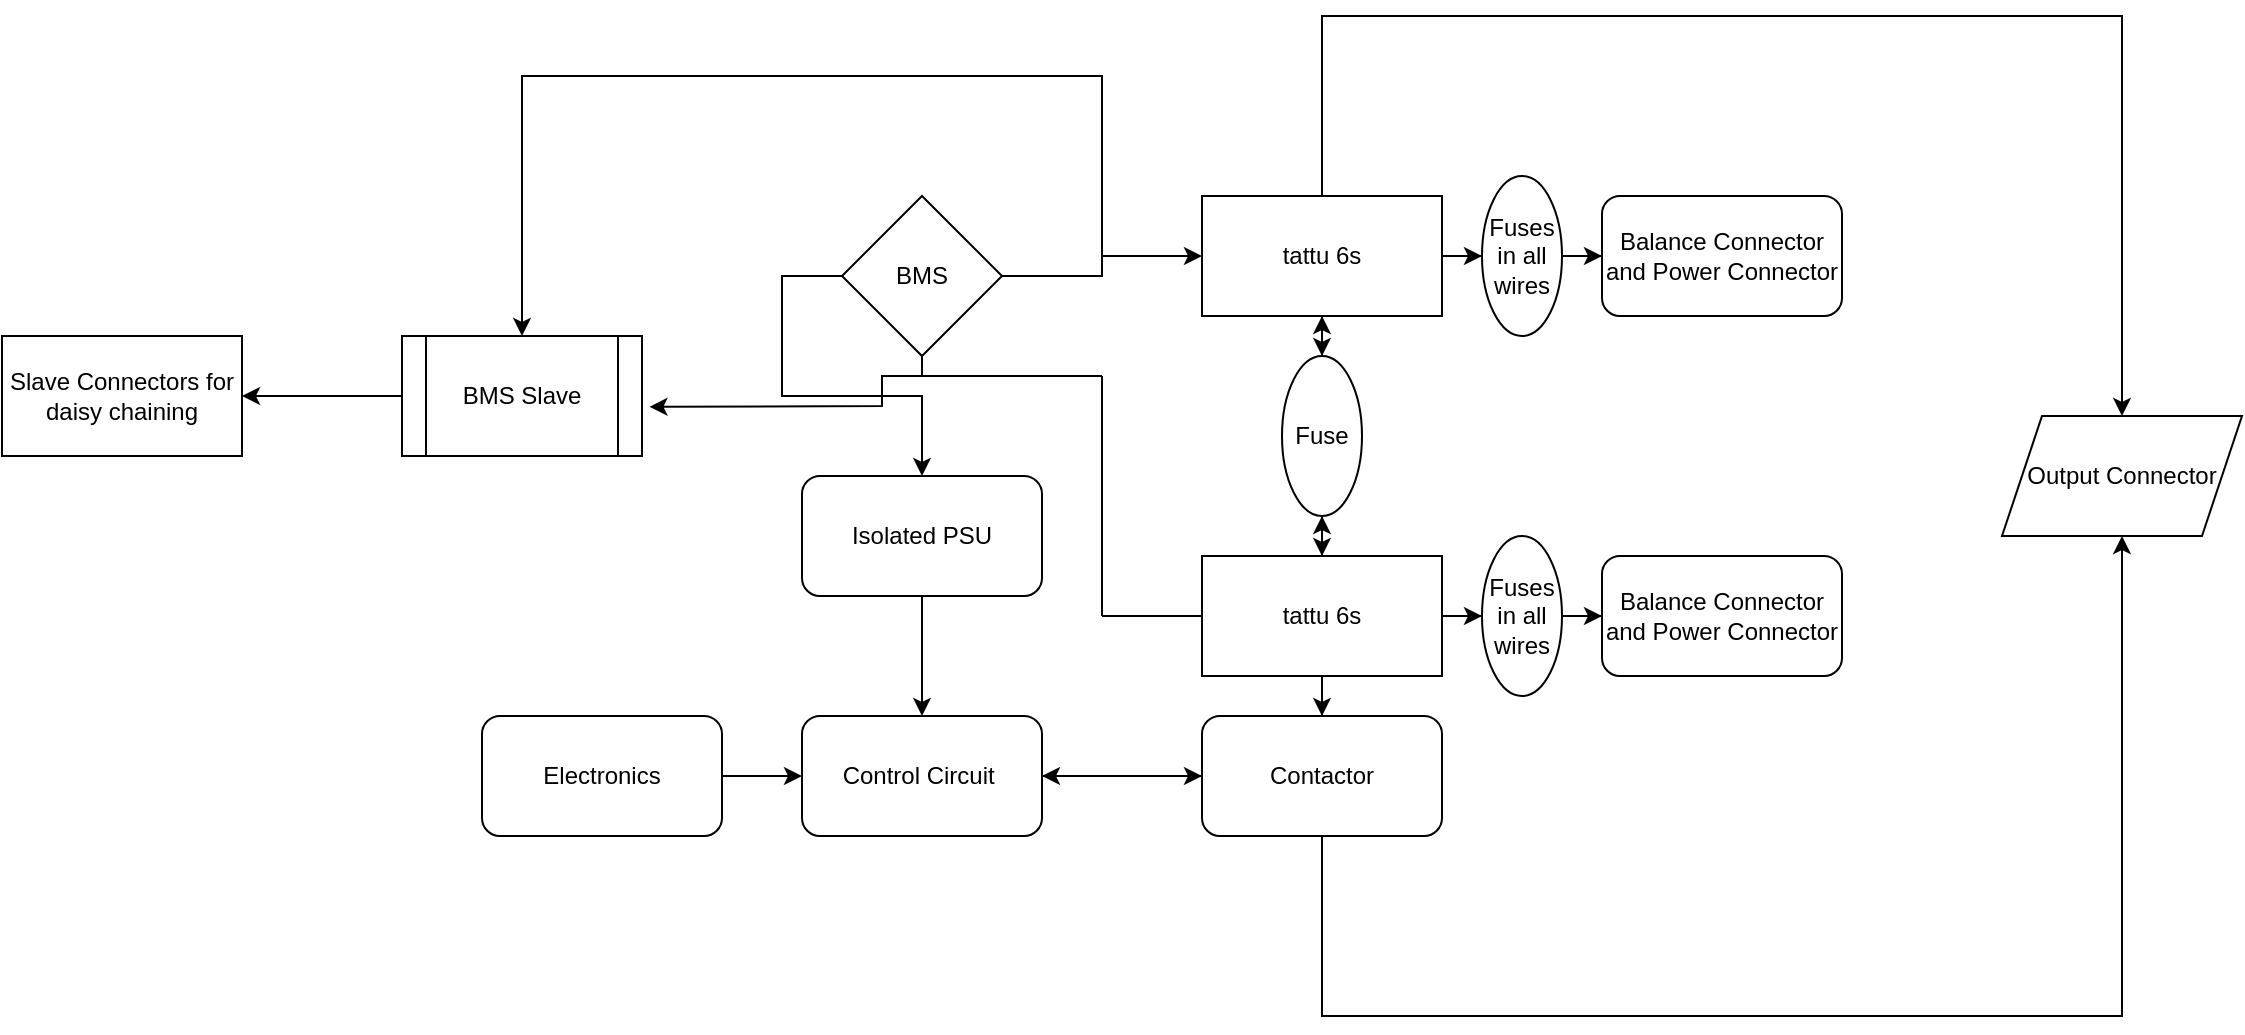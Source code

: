 <mxfile version="20.5.3" type="device"><diagram id="jurhLoHlSIufEqiO0e4D" name="Page-1"><mxGraphModel dx="2162" dy="761" grid="1" gridSize="10" guides="1" tooltips="1" connect="1" arrows="1" fold="1" page="1" pageScale="1" pageWidth="850" pageHeight="1100" math="0" shadow="0"><root><mxCell id="0"/><mxCell id="1" parent="0"/><mxCell id="lgRkeIlRiCcvQcJWJEhC-14" value="" style="edgeStyle=orthogonalEdgeStyle;rounded=0;orthogonalLoop=1;jettySize=auto;html=1;" edge="1" parent="1" source="lgRkeIlRiCcvQcJWJEhC-1" target="lgRkeIlRiCcvQcJWJEhC-3"><mxGeometry relative="1" as="geometry"/></mxCell><mxCell id="lgRkeIlRiCcvQcJWJEhC-29" value="" style="edgeStyle=orthogonalEdgeStyle;rounded=0;orthogonalLoop=1;jettySize=auto;html=1;" edge="1" parent="1" source="lgRkeIlRiCcvQcJWJEhC-1" target="lgRkeIlRiCcvQcJWJEhC-28"><mxGeometry relative="1" as="geometry"/></mxCell><mxCell id="lgRkeIlRiCcvQcJWJEhC-1" value="tattu 6s" style="rounded=0;whiteSpace=wrap;html=1;" vertex="1" parent="1"><mxGeometry x="190" y="220" width="120" height="60" as="geometry"/></mxCell><mxCell id="lgRkeIlRiCcvQcJWJEhC-4" value="" style="edgeStyle=orthogonalEdgeStyle;rounded=0;orthogonalLoop=1;jettySize=auto;html=1;" edge="1" parent="1" source="lgRkeIlRiCcvQcJWJEhC-3" target="lgRkeIlRiCcvQcJWJEhC-1"><mxGeometry relative="1" as="geometry"/></mxCell><mxCell id="lgRkeIlRiCcvQcJWJEhC-6" value="" style="edgeStyle=orthogonalEdgeStyle;rounded=0;orthogonalLoop=1;jettySize=auto;html=1;" edge="1" parent="1" source="lgRkeIlRiCcvQcJWJEhC-3" target="lgRkeIlRiCcvQcJWJEhC-5"><mxGeometry relative="1" as="geometry"/></mxCell><mxCell id="lgRkeIlRiCcvQcJWJEhC-3" value="Fuse" style="ellipse;whiteSpace=wrap;html=1;" vertex="1" parent="1"><mxGeometry x="230" y="300" width="40" height="80" as="geometry"/></mxCell><mxCell id="lgRkeIlRiCcvQcJWJEhC-8" value="" style="edgeStyle=orthogonalEdgeStyle;rounded=0;orthogonalLoop=1;jettySize=auto;html=1;" edge="1" parent="1" source="lgRkeIlRiCcvQcJWJEhC-5" target="lgRkeIlRiCcvQcJWJEhC-7"><mxGeometry relative="1" as="geometry"/></mxCell><mxCell id="lgRkeIlRiCcvQcJWJEhC-15" value="" style="edgeStyle=orthogonalEdgeStyle;rounded=0;orthogonalLoop=1;jettySize=auto;html=1;" edge="1" parent="1" source="lgRkeIlRiCcvQcJWJEhC-5" target="lgRkeIlRiCcvQcJWJEhC-3"><mxGeometry relative="1" as="geometry"/></mxCell><mxCell id="lgRkeIlRiCcvQcJWJEhC-38" value="" style="edgeStyle=orthogonalEdgeStyle;rounded=0;orthogonalLoop=1;jettySize=auto;html=1;" edge="1" parent="1" source="lgRkeIlRiCcvQcJWJEhC-5" target="lgRkeIlRiCcvQcJWJEhC-37"><mxGeometry relative="1" as="geometry"/></mxCell><mxCell id="lgRkeIlRiCcvQcJWJEhC-5" value="tattu 6s" style="rounded=0;whiteSpace=wrap;html=1;" vertex="1" parent="1"><mxGeometry x="190" y="400" width="120" height="60" as="geometry"/></mxCell><mxCell id="lgRkeIlRiCcvQcJWJEhC-10" value="" style="edgeStyle=orthogonalEdgeStyle;rounded=0;orthogonalLoop=1;jettySize=auto;html=1;" edge="1" parent="1" source="lgRkeIlRiCcvQcJWJEhC-7" target="lgRkeIlRiCcvQcJWJEhC-9"><mxGeometry relative="1" as="geometry"/></mxCell><mxCell id="lgRkeIlRiCcvQcJWJEhC-7" value="Contactor" style="rounded=1;whiteSpace=wrap;html=1;" vertex="1" parent="1"><mxGeometry x="190" y="480" width="120" height="60" as="geometry"/></mxCell><mxCell id="lgRkeIlRiCcvQcJWJEhC-13" value="" style="edgeStyle=orthogonalEdgeStyle;rounded=0;orthogonalLoop=1;jettySize=auto;html=1;" edge="1" parent="1" source="lgRkeIlRiCcvQcJWJEhC-9" target="lgRkeIlRiCcvQcJWJEhC-7"><mxGeometry relative="1" as="geometry"/></mxCell><mxCell id="lgRkeIlRiCcvQcJWJEhC-9" value="Control Circuit&amp;nbsp;" style="rounded=1;whiteSpace=wrap;html=1;" vertex="1" parent="1"><mxGeometry x="-10" y="480" width="120" height="60" as="geometry"/></mxCell><mxCell id="lgRkeIlRiCcvQcJWJEhC-12" value="" style="edgeStyle=orthogonalEdgeStyle;rounded=0;orthogonalLoop=1;jettySize=auto;html=1;" edge="1" parent="1" source="lgRkeIlRiCcvQcJWJEhC-11" target="lgRkeIlRiCcvQcJWJEhC-9"><mxGeometry relative="1" as="geometry"/></mxCell><mxCell id="lgRkeIlRiCcvQcJWJEhC-11" value="Electronics" style="rounded=1;whiteSpace=wrap;html=1;" vertex="1" parent="1"><mxGeometry x="-170" y="480" width="120" height="60" as="geometry"/></mxCell><mxCell id="lgRkeIlRiCcvQcJWJEhC-17" value="" style="edgeStyle=orthogonalEdgeStyle;rounded=0;orthogonalLoop=1;jettySize=auto;html=1;" edge="1" parent="1" source="lgRkeIlRiCcvQcJWJEhC-16" target="lgRkeIlRiCcvQcJWJEhC-9"><mxGeometry relative="1" as="geometry"/></mxCell><mxCell id="lgRkeIlRiCcvQcJWJEhC-16" value="Isolated PSU" style="rounded=1;whiteSpace=wrap;html=1;" vertex="1" parent="1"><mxGeometry x="-10" y="360" width="120" height="60" as="geometry"/></mxCell><mxCell id="lgRkeIlRiCcvQcJWJEhC-20" value="" style="edgeStyle=orthogonalEdgeStyle;rounded=0;orthogonalLoop=1;jettySize=auto;html=1;" edge="1" parent="1" source="lgRkeIlRiCcvQcJWJEhC-19" target="lgRkeIlRiCcvQcJWJEhC-1"><mxGeometry relative="1" as="geometry"/></mxCell><mxCell id="lgRkeIlRiCcvQcJWJEhC-19" value="BMS" style="rhombus;whiteSpace=wrap;html=1;" vertex="1" parent="1"><mxGeometry x="10" y="220" width="80" height="80" as="geometry"/></mxCell><mxCell id="lgRkeIlRiCcvQcJWJEhC-22" value="" style="endArrow=none;html=1;rounded=0;entryX=0.5;entryY=1;entryDx=0;entryDy=0;" edge="1" parent="1" target="lgRkeIlRiCcvQcJWJEhC-19"><mxGeometry width="50" height="50" relative="1" as="geometry"><mxPoint x="140" y="310" as="sourcePoint"/><mxPoint x="110" y="350" as="targetPoint"/><Array as="points"><mxPoint x="50" y="310"/></Array></mxGeometry></mxCell><mxCell id="lgRkeIlRiCcvQcJWJEhC-23" value="" style="endArrow=none;html=1;rounded=0;" edge="1" parent="1"><mxGeometry width="50" height="50" relative="1" as="geometry"><mxPoint x="140" y="430" as="sourcePoint"/><mxPoint x="140" y="310" as="targetPoint"/></mxGeometry></mxCell><mxCell id="lgRkeIlRiCcvQcJWJEhC-24" value="" style="endArrow=none;html=1;rounded=0;entryX=0;entryY=0.5;entryDx=0;entryDy=0;" edge="1" parent="1" target="lgRkeIlRiCcvQcJWJEhC-5"><mxGeometry width="50" height="50" relative="1" as="geometry"><mxPoint x="140" y="430" as="sourcePoint"/><mxPoint x="110" y="350" as="targetPoint"/></mxGeometry></mxCell><mxCell id="lgRkeIlRiCcvQcJWJEhC-26" value="" style="endArrow=classic;html=1;rounded=0;exitX=0;exitY=0.5;exitDx=0;exitDy=0;entryX=0.5;entryY=0;entryDx=0;entryDy=0;" edge="1" parent="1" source="lgRkeIlRiCcvQcJWJEhC-19" target="lgRkeIlRiCcvQcJWJEhC-16"><mxGeometry width="50" height="50" relative="1" as="geometry"><mxPoint x="60" y="400" as="sourcePoint"/><mxPoint x="110" y="350" as="targetPoint"/><Array as="points"><mxPoint x="-20" y="260"/><mxPoint x="-20" y="320"/><mxPoint x="10" y="320"/><mxPoint x="50" y="320"/></Array></mxGeometry></mxCell><mxCell id="lgRkeIlRiCcvQcJWJEhC-27" value="Balance Connector and Power Connector" style="rounded=1;whiteSpace=wrap;html=1;" vertex="1" parent="1"><mxGeometry x="390" y="220" width="120" height="60" as="geometry"/></mxCell><mxCell id="lgRkeIlRiCcvQcJWJEhC-30" value="" style="edgeStyle=orthogonalEdgeStyle;rounded=0;orthogonalLoop=1;jettySize=auto;html=1;" edge="1" parent="1" source="lgRkeIlRiCcvQcJWJEhC-28" target="lgRkeIlRiCcvQcJWJEhC-27"><mxGeometry relative="1" as="geometry"/></mxCell><mxCell id="lgRkeIlRiCcvQcJWJEhC-28" value="Fuses in all wires" style="ellipse;whiteSpace=wrap;html=1;" vertex="1" parent="1"><mxGeometry x="330" y="210" width="40" height="80" as="geometry"/></mxCell><mxCell id="lgRkeIlRiCcvQcJWJEhC-35" value="Balance Connector and Power Connector" style="rounded=1;whiteSpace=wrap;html=1;" vertex="1" parent="1"><mxGeometry x="390" y="400" width="120" height="60" as="geometry"/></mxCell><mxCell id="lgRkeIlRiCcvQcJWJEhC-36" value="" style="edgeStyle=orthogonalEdgeStyle;rounded=0;orthogonalLoop=1;jettySize=auto;html=1;" edge="1" source="lgRkeIlRiCcvQcJWJEhC-37" target="lgRkeIlRiCcvQcJWJEhC-35" parent="1"><mxGeometry relative="1" as="geometry"/></mxCell><mxCell id="lgRkeIlRiCcvQcJWJEhC-37" value="Fuses in all wires" style="ellipse;whiteSpace=wrap;html=1;" vertex="1" parent="1"><mxGeometry x="330" y="390" width="40" height="80" as="geometry"/></mxCell><mxCell id="lgRkeIlRiCcvQcJWJEhC-39" value="Output Connector" style="shape=parallelogram;perimeter=parallelogramPerimeter;whiteSpace=wrap;html=1;fixedSize=1;" vertex="1" parent="1"><mxGeometry x="590" y="330" width="120" height="60" as="geometry"/></mxCell><mxCell id="lgRkeIlRiCcvQcJWJEhC-40" value="" style="endArrow=classic;html=1;rounded=0;exitX=0.5;exitY=0;exitDx=0;exitDy=0;entryX=0.5;entryY=0;entryDx=0;entryDy=0;" edge="1" parent="1" source="lgRkeIlRiCcvQcJWJEhC-1" target="lgRkeIlRiCcvQcJWJEhC-39"><mxGeometry width="50" height="50" relative="1" as="geometry"><mxPoint x="100" y="430" as="sourcePoint"/><mxPoint x="150" y="380" as="targetPoint"/><Array as="points"><mxPoint x="250" y="130"/><mxPoint x="650" y="130"/></Array></mxGeometry></mxCell><mxCell id="lgRkeIlRiCcvQcJWJEhC-41" value="" style="endArrow=classic;html=1;rounded=0;exitX=0.5;exitY=1;exitDx=0;exitDy=0;entryX=0.5;entryY=1;entryDx=0;entryDy=0;" edge="1" parent="1" source="lgRkeIlRiCcvQcJWJEhC-7" target="lgRkeIlRiCcvQcJWJEhC-39"><mxGeometry width="50" height="50" relative="1" as="geometry"><mxPoint x="100" y="430" as="sourcePoint"/><mxPoint x="150" y="380" as="targetPoint"/><Array as="points"><mxPoint x="250" y="630"/><mxPoint x="650" y="630"/></Array></mxGeometry></mxCell><mxCell id="lgRkeIlRiCcvQcJWJEhC-47" value="" style="edgeStyle=orthogonalEdgeStyle;rounded=0;orthogonalLoop=1;jettySize=auto;html=1;" edge="1" parent="1" source="lgRkeIlRiCcvQcJWJEhC-43" target="lgRkeIlRiCcvQcJWJEhC-46"><mxGeometry relative="1" as="geometry"/></mxCell><mxCell id="lgRkeIlRiCcvQcJWJEhC-43" value="BMS Slave" style="shape=process;whiteSpace=wrap;html=1;backgroundOutline=1;" vertex="1" parent="1"><mxGeometry x="-210" y="290" width="120" height="60" as="geometry"/></mxCell><mxCell id="lgRkeIlRiCcvQcJWJEhC-44" value="" style="endArrow=classic;html=1;rounded=0;entryX=0.5;entryY=0;entryDx=0;entryDy=0;" edge="1" parent="1" target="lgRkeIlRiCcvQcJWJEhC-43"><mxGeometry width="50" height="50" relative="1" as="geometry"><mxPoint x="140" y="250" as="sourcePoint"/><mxPoint x="140" y="170" as="targetPoint"/><Array as="points"><mxPoint x="140" y="160"/><mxPoint x="-150" y="160"/></Array></mxGeometry></mxCell><mxCell id="lgRkeIlRiCcvQcJWJEhC-45" value="" style="endArrow=classic;html=1;rounded=0;entryX=1.031;entryY=0.59;entryDx=0;entryDy=0;entryPerimeter=0;" edge="1" parent="1" target="lgRkeIlRiCcvQcJWJEhC-43"><mxGeometry width="50" height="50" relative="1" as="geometry"><mxPoint x="50" y="310" as="sourcePoint"/><mxPoint x="130" y="310" as="targetPoint"/><Array as="points"><mxPoint x="30" y="310"/><mxPoint x="30" y="325"/></Array></mxGeometry></mxCell><mxCell id="lgRkeIlRiCcvQcJWJEhC-46" value="Slave Connectors for daisy chaining" style="whiteSpace=wrap;html=1;" vertex="1" parent="1"><mxGeometry x="-410" y="290" width="120" height="60" as="geometry"/></mxCell></root></mxGraphModel></diagram></mxfile>